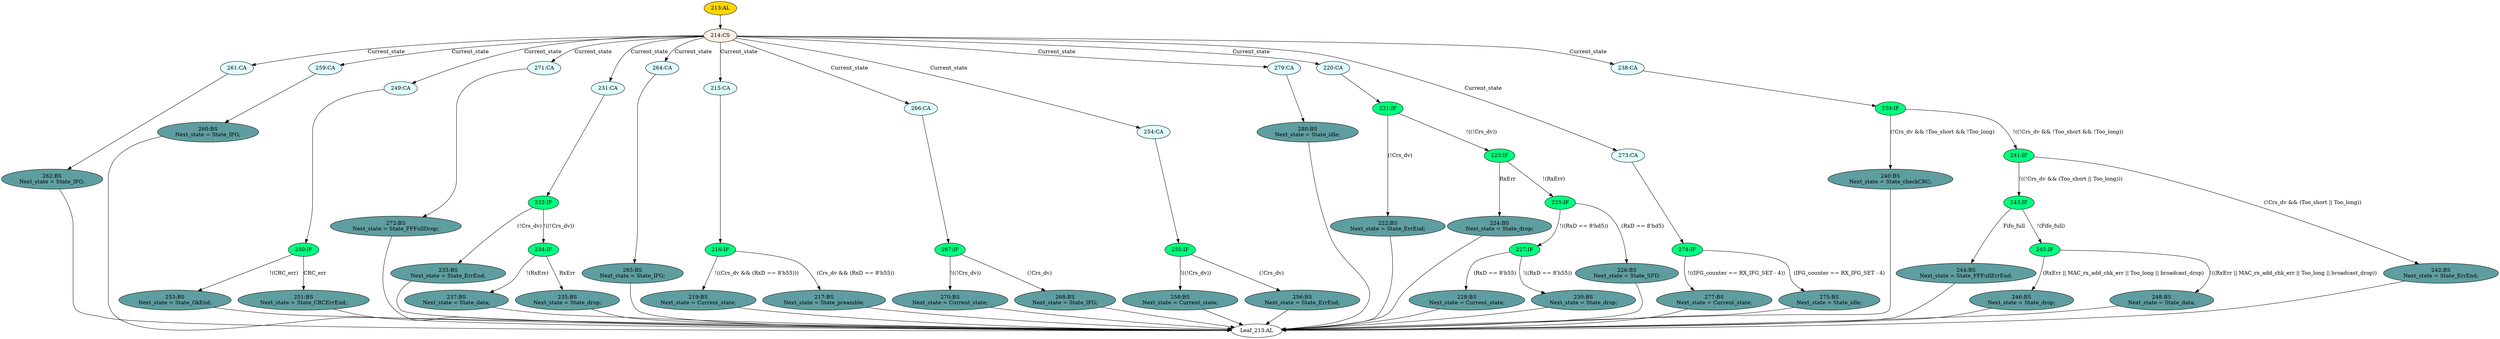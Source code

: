 strict digraph "" {
	node [label="\N"];
	"260:BS"	 [ast="<pyverilog.vparser.ast.BlockingSubstitution object at 0x7fbb47408c90>",
		fillcolor=cadetblue,
		label="260:BS
Next_state = State_IFG;",
		statements="[<pyverilog.vparser.ast.BlockingSubstitution object at 0x7fbb47408c90>]",
		style=filled,
		typ=BlockingSubstitution];
	"Leaf_213:AL"	 [def_var="['Next_state']",
		label="Leaf_213:AL"];
	"260:BS" -> "Leaf_213:AL"	 [cond="[]",
		lineno=None];
	"240:BS"	 [ast="<pyverilog.vparser.ast.BlockingSubstitution object at 0x7fbb47426290>",
		fillcolor=cadetblue,
		label="240:BS
Next_state = State_checkCRC;",
		statements="[<pyverilog.vparser.ast.BlockingSubstitution object at 0x7fbb47426290>]",
		style=filled,
		typ=BlockingSubstitution];
	"240:BS" -> "Leaf_213:AL"	 [cond="[]",
		lineno=None];
	"246:BS"	 [ast="<pyverilog.vparser.ast.BlockingSubstitution object at 0x7fbb4740f3d0>",
		fillcolor=cadetblue,
		label="246:BS
Next_state = State_drop;",
		statements="[<pyverilog.vparser.ast.BlockingSubstitution object at 0x7fbb4740f3d0>]",
		style=filled,
		typ=BlockingSubstitution];
	"246:BS" -> "Leaf_213:AL"	 [cond="[]",
		lineno=None];
	"255:IF"	 [ast="<pyverilog.vparser.ast.IfStatement object at 0x7fbb4740f510>",
		fillcolor=springgreen,
		label="255:IF",
		statements="[]",
		style=filled,
		typ=IfStatement];
	"258:BS"	 [ast="<pyverilog.vparser.ast.BlockingSubstitution object at 0x7fbb4740f590>",
		fillcolor=cadetblue,
		label="258:BS
Next_state = Current_state;",
		statements="[<pyverilog.vparser.ast.BlockingSubstitution object at 0x7fbb4740f590>]",
		style=filled,
		typ=BlockingSubstitution];
	"255:IF" -> "258:BS"	 [cond="['Crs_dv']",
		label="!((!Crs_dv))",
		lineno=255];
	"256:BS"	 [ast="<pyverilog.vparser.ast.BlockingSubstitution object at 0x7fbb4740f750>",
		fillcolor=cadetblue,
		label="256:BS
Next_state = State_ErrEnd;",
		statements="[<pyverilog.vparser.ast.BlockingSubstitution object at 0x7fbb4740f750>]",
		style=filled,
		typ=BlockingSubstitution];
	"255:IF" -> "256:BS"	 [cond="['Crs_dv']",
		label="(!Crs_dv)",
		lineno=255];
	"250:IF"	 [ast="<pyverilog.vparser.ast.IfStatement object at 0x7fbb4740f950>",
		fillcolor=springgreen,
		label="250:IF",
		statements="[]",
		style=filled,
		typ=IfStatement];
	"253:BS"	 [ast="<pyverilog.vparser.ast.BlockingSubstitution object at 0x7fbb4740f990>",
		fillcolor=cadetblue,
		label="253:BS
Next_state = State_OkEnd;",
		statements="[<pyverilog.vparser.ast.BlockingSubstitution object at 0x7fbb4740f990>]",
		style=filled,
		typ=BlockingSubstitution];
	"250:IF" -> "253:BS"	 [cond="['CRC_err']",
		label="!(CRC_err)",
		lineno=250];
	"251:BS"	 [ast="<pyverilog.vparser.ast.BlockingSubstitution object at 0x7fbb4740fad0>",
		fillcolor=cadetblue,
		label="251:BS
Next_state = State_CRCErrEnd;",
		statements="[<pyverilog.vparser.ast.BlockingSubstitution object at 0x7fbb4740fad0>]",
		style=filled,
		typ=BlockingSubstitution];
	"250:IF" -> "251:BS"	 [cond="['CRC_err']",
		label=CRC_err,
		lineno=250];
	"261:CA"	 [ast="<pyverilog.vparser.ast.Case object at 0x7fbb4740fc90>",
		fillcolor=lightcyan,
		label="261:CA",
		statements="[]",
		style=filled,
		typ=Case];
	"262:BS"	 [ast="<pyverilog.vparser.ast.BlockingSubstitution object at 0x7fbb4740fd50>",
		fillcolor=cadetblue,
		label="262:BS
Next_state = State_IFG;",
		statements="[<pyverilog.vparser.ast.BlockingSubstitution object at 0x7fbb4740fd50>]",
		style=filled,
		typ=BlockingSubstitution];
	"261:CA" -> "262:BS"	 [cond="[]",
		lineno=None];
	"259:CA"	 [ast="<pyverilog.vparser.ast.Case object at 0x7fbb4740fe90>",
		fillcolor=lightcyan,
		label="259:CA",
		statements="[]",
		style=filled,
		typ=Case];
	"259:CA" -> "260:BS"	 [cond="[]",
		lineno=None];
	"237:BS"	 [ast="<pyverilog.vparser.ast.BlockingSubstitution object at 0x7fbb4741d450>",
		fillcolor=cadetblue,
		label="237:BS
Next_state = State_data;",
		statements="[<pyverilog.vparser.ast.BlockingSubstitution object at 0x7fbb4741d450>]",
		style=filled,
		typ=BlockingSubstitution];
	"237:BS" -> "Leaf_213:AL"	 [cond="[]",
		lineno=None];
	"227:IF"	 [ast="<pyverilog.vparser.ast.IfStatement object at 0x7fbb4740ff10>",
		fillcolor=springgreen,
		label="227:IF",
		statements="[]",
		style=filled,
		typ=IfStatement];
	"228:BS"	 [ast="<pyverilog.vparser.ast.BlockingSubstitution object at 0x7fbb4740f110>",
		fillcolor=cadetblue,
		label="228:BS
Next_state = Current_state;",
		statements="[<pyverilog.vparser.ast.BlockingSubstitution object at 0x7fbb4740f110>]",
		style=filled,
		typ=BlockingSubstitution];
	"227:IF" -> "228:BS"	 [cond="['RxD']",
		label="(RxD == 8'h55)",
		lineno=227];
	"230:BS"	 [ast="<pyverilog.vparser.ast.BlockingSubstitution object at 0x7fbb4740f290>",
		fillcolor=cadetblue,
		label="230:BS
Next_state = State_drop;",
		statements="[<pyverilog.vparser.ast.BlockingSubstitution object at 0x7fbb4740f290>]",
		style=filled,
		typ=BlockingSubstitution];
	"227:IF" -> "230:BS"	 [cond="['RxD']",
		label="!((RxD == 8'h55))",
		lineno=227];
	"249:CA"	 [ast="<pyverilog.vparser.ast.Case object at 0x7fbb47426610>",
		fillcolor=lightcyan,
		label="249:CA",
		statements="[]",
		style=filled,
		typ=Case];
	"249:CA" -> "250:IF"	 [cond="[]",
		lineno=None];
	"267:IF"	 [ast="<pyverilog.vparser.ast.IfStatement object at 0x7fbb47413190>",
		fillcolor=springgreen,
		label="267:IF",
		statements="[]",
		style=filled,
		typ=IfStatement];
	"270:BS"	 [ast="<pyverilog.vparser.ast.BlockingSubstitution object at 0x7fbb474131d0>",
		fillcolor=cadetblue,
		label="270:BS
Next_state = Current_state;",
		statements="[<pyverilog.vparser.ast.BlockingSubstitution object at 0x7fbb474131d0>]",
		style=filled,
		typ=BlockingSubstitution];
	"267:IF" -> "270:BS"	 [cond="['Crs_dv']",
		label="!((!Crs_dv))",
		lineno=267];
	"268:BS"	 [ast="<pyverilog.vparser.ast.BlockingSubstitution object at 0x7fbb47413350>",
		fillcolor=cadetblue,
		label="268:BS
Next_state = State_IFG;",
		statements="[<pyverilog.vparser.ast.BlockingSubstitution object at 0x7fbb47413350>]",
		style=filled,
		typ=BlockingSubstitution];
	"267:IF" -> "268:BS"	 [cond="['Crs_dv']",
		label="(!Crs_dv)",
		lineno=267];
	"219:BS"	 [ast="<pyverilog.vparser.ast.BlockingSubstitution object at 0x7fbb47413510>",
		fillcolor=cadetblue,
		label="219:BS
Next_state = Current_state;",
		statements="[<pyverilog.vparser.ast.BlockingSubstitution object at 0x7fbb47413510>]",
		style=filled,
		typ=BlockingSubstitution];
	"219:BS" -> "Leaf_213:AL"	 [cond="[]",
		lineno=None];
	"272:BS"	 [ast="<pyverilog.vparser.ast.BlockingSubstitution object at 0x7fbb47413690>",
		fillcolor=cadetblue,
		label="272:BS
Next_state = State_FFFullDrop;",
		statements="[<pyverilog.vparser.ast.BlockingSubstitution object at 0x7fbb47413690>]",
		style=filled,
		typ=BlockingSubstitution];
	"272:BS" -> "Leaf_213:AL"	 [cond="[]",
		lineno=None];
	"213:AL"	 [ast="<pyverilog.vparser.ast.Always object at 0x7fbb47413e10>",
		clk_sens=False,
		fillcolor=gold,
		label="213:AL",
		sens="['Current_state']",
		statements="[]",
		style=filled,
		typ=Always,
		use_var="['Fifo_full', 'RX_IFG_SET', 'Current_state', 'RxErr', 'Too_short', 'MAC_rx_add_chk_err', 'CRC_err', 'broadcast_drop', 'IFG_counter', '\
Too_long', 'RxD', 'Crs_dv']"];
	"214:CS"	 [ast="<pyverilog.vparser.ast.CaseStatement object at 0x7fbb47413ed0>",
		fillcolor=linen,
		label="214:CS",
		statements="[]",
		style=filled,
		typ=CaseStatement];
	"213:AL" -> "214:CS"	 [cond="[]",
		lineno=None];
	"277:BS"	 [ast="<pyverilog.vparser.ast.BlockingSubstitution object at 0x7fbb47426bd0>",
		fillcolor=cadetblue,
		label="277:BS
Next_state = Current_state;",
		statements="[<pyverilog.vparser.ast.BlockingSubstitution object at 0x7fbb47426bd0>]",
		style=filled,
		typ=BlockingSubstitution];
	"277:BS" -> "Leaf_213:AL"	 [cond="[]",
		lineno=None];
	"262:BS" -> "Leaf_213:AL"	 [cond="[]",
		lineno=None];
	"224:BS"	 [ast="<pyverilog.vparser.ast.BlockingSubstitution object at 0x7fbb47413050>",
		fillcolor=cadetblue,
		label="224:BS
Next_state = State_drop;",
		statements="[<pyverilog.vparser.ast.BlockingSubstitution object at 0x7fbb47413050>]",
		style=filled,
		typ=BlockingSubstitution];
	"224:BS" -> "Leaf_213:AL"	 [cond="[]",
		lineno=None];
	"221:IF"	 [ast="<pyverilog.vparser.ast.IfStatement object at 0x7fbb47413850>",
		fillcolor=springgreen,
		label="221:IF",
		statements="[]",
		style=filled,
		typ=IfStatement];
	"222:BS"	 [ast="<pyverilog.vparser.ast.BlockingSubstitution object at 0x7fbb47413b50>",
		fillcolor=cadetblue,
		label="222:BS
Next_state = State_ErrEnd;",
		statements="[<pyverilog.vparser.ast.BlockingSubstitution object at 0x7fbb47413b50>]",
		style=filled,
		typ=BlockingSubstitution];
	"221:IF" -> "222:BS"	 [cond="['Crs_dv']",
		label="(!Crs_dv)",
		lineno=221];
	"223:IF"	 [ast="<pyverilog.vparser.ast.IfStatement object at 0x7fbb47413890>",
		fillcolor=springgreen,
		label="223:IF",
		statements="[]",
		style=filled,
		typ=IfStatement];
	"221:IF" -> "223:IF"	 [cond="['Crs_dv']",
		label="!((!Crs_dv))",
		lineno=221];
	"275:BS"	 [ast="<pyverilog.vparser.ast.BlockingSubstitution object at 0x7fbb47426d90>",
		fillcolor=cadetblue,
		label="275:BS
Next_state = State_idle;",
		statements="[<pyverilog.vparser.ast.BlockingSubstitution object at 0x7fbb47426d90>]",
		style=filled,
		typ=BlockingSubstitution];
	"275:BS" -> "Leaf_213:AL"	 [cond="[]",
		lineno=None];
	"271:CA"	 [ast="<pyverilog.vparser.ast.Case object at 0x7fbb47426a10>",
		fillcolor=lightcyan,
		label="271:CA",
		statements="[]",
		style=filled,
		typ=Case];
	"271:CA" -> "272:BS"	 [cond="[]",
		lineno=None];
	"231:CA"	 [ast="<pyverilog.vparser.ast.Case object at 0x7fbb4741d350>",
		fillcolor=lightcyan,
		label="231:CA",
		statements="[]",
		style=filled,
		typ=Case];
	"232:IF"	 [ast="<pyverilog.vparser.ast.IfStatement object at 0x7fbb4741d410>",
		fillcolor=springgreen,
		label="232:IF",
		statements="[]",
		style=filled,
		typ=IfStatement];
	"231:CA" -> "232:IF"	 [cond="[]",
		lineno=None];
	"280:BS"	 [ast="<pyverilog.vparser.ast.BlockingSubstitution object at 0x7fbb4742f090>",
		fillcolor=cadetblue,
		label="280:BS
Next_state = State_idle;",
		statements="[<pyverilog.vparser.ast.BlockingSubstitution object at 0x7fbb4742f090>]",
		style=filled,
		typ=BlockingSubstitution];
	"280:BS" -> "Leaf_213:AL"	 [cond="[]",
		lineno=None];
	"216:IF"	 [ast="<pyverilog.vparser.ast.IfStatement object at 0x7fbb4741d090>",
		fillcolor=springgreen,
		label="216:IF",
		statements="[]",
		style=filled,
		typ=IfStatement];
	"216:IF" -> "219:BS"	 [cond="['Crs_dv', 'RxD']",
		label="!((Crs_dv && (RxD == 8'h55)))",
		lineno=216];
	"217:BS"	 [ast="<pyverilog.vparser.ast.BlockingSubstitution object at 0x7fbb4741d050>",
		fillcolor=cadetblue,
		label="217:BS
Next_state = State_preamble;",
		statements="[<pyverilog.vparser.ast.BlockingSubstitution object at 0x7fbb4741d050>]",
		style=filled,
		typ=BlockingSubstitution];
	"216:IF" -> "217:BS"	 [cond="['Crs_dv', 'RxD']",
		label="(Crs_dv && (RxD == 8'h55))",
		lineno=216];
	"274:IF"	 [ast="<pyverilog.vparser.ast.IfStatement object at 0x7fbb47426b90>",
		fillcolor=springgreen,
		label="274:IF",
		statements="[]",
		style=filled,
		typ=IfStatement];
	"274:IF" -> "277:BS"	 [cond="['IFG_counter', 'RX_IFG_SET']",
		label="!((IFG_counter == RX_IFG_SET - 4))",
		lineno=274];
	"274:IF" -> "275:BS"	 [cond="['IFG_counter', 'RX_IFG_SET']",
		label="(IFG_counter == RX_IFG_SET - 4)",
		lineno=274];
	"265:BS"	 [ast="<pyverilog.vparser.ast.BlockingSubstitution object at 0x7fbb47426810>",
		fillcolor=cadetblue,
		label="265:BS
Next_state = State_IFG;",
		statements="[<pyverilog.vparser.ast.BlockingSubstitution object at 0x7fbb47426810>]",
		style=filled,
		typ=BlockingSubstitution];
	"265:BS" -> "Leaf_213:AL"	 [cond="[]",
		lineno=None];
	"248:BS"	 [ast="<pyverilog.vparser.ast.BlockingSubstitution object at 0x7fbb4741da50>",
		fillcolor=cadetblue,
		label="248:BS
Next_state = State_data;",
		statements="[<pyverilog.vparser.ast.BlockingSubstitution object at 0x7fbb4741da50>]",
		style=filled,
		typ=BlockingSubstitution];
	"248:BS" -> "Leaf_213:AL"	 [cond="[]",
		lineno=None];
	"264:CA"	 [ast="<pyverilog.vparser.ast.Case object at 0x7fbb47426750>",
		fillcolor=lightcyan,
		label="264:CA",
		statements="[]",
		style=filled,
		typ=Case];
	"264:CA" -> "265:BS"	 [cond="[]",
		lineno=None];
	"258:BS" -> "Leaf_213:AL"	 [cond="[]",
		lineno=None];
	"217:BS" -> "Leaf_213:AL"	 [cond="[]",
		lineno=None];
	"256:BS" -> "Leaf_213:AL"	 [cond="[]",
		lineno=None];
	"215:CA"	 [ast="<pyverilog.vparser.ast.Case object at 0x7fbb47413f90>",
		fillcolor=lightcyan,
		label="215:CA",
		statements="[]",
		style=filled,
		typ=Case];
	"215:CA" -> "216:IF"	 [cond="[]",
		lineno=None];
	"266:CA"	 [ast="<pyverilog.vparser.ast.Case object at 0x7fbb47426950>",
		fillcolor=lightcyan,
		label="266:CA",
		statements="[]",
		style=filled,
		typ=Case];
	"266:CA" -> "267:IF"	 [cond="[]",
		lineno=None];
	"241:IF"	 [ast="<pyverilog.vparser.ast.IfStatement object at 0x7fbb4741d9d0>",
		fillcolor=springgreen,
		label="241:IF",
		statements="[]",
		style=filled,
		typ=IfStatement];
	"243:IF"	 [ast="<pyverilog.vparser.ast.IfStatement object at 0x7fbb4741da10>",
		fillcolor=springgreen,
		label="243:IF",
		statements="[]",
		style=filled,
		typ=IfStatement];
	"241:IF" -> "243:IF"	 [cond="['Crs_dv', 'Too_short', 'Too_long']",
		label="!((!Crs_dv && (Too_short || Too_long)))",
		lineno=241];
	"242:BS"	 [ast="<pyverilog.vparser.ast.BlockingSubstitution object at 0x7fbb4741df50>",
		fillcolor=cadetblue,
		label="242:BS
Next_state = State_ErrEnd;",
		statements="[<pyverilog.vparser.ast.BlockingSubstitution object at 0x7fbb4741df50>]",
		style=filled,
		typ=BlockingSubstitution];
	"241:IF" -> "242:BS"	 [cond="['Crs_dv', 'Too_short', 'Too_long']",
		label="(!Crs_dv && (Too_short || Too_long))",
		lineno=241];
	"254:CA"	 [ast="<pyverilog.vparser.ast.Case object at 0x7fbb474266d0>",
		fillcolor=lightcyan,
		label="254:CA",
		statements="[]",
		style=filled,
		typ=Case];
	"254:CA" -> "255:IF"	 [cond="[]",
		lineno=None];
	"233:BS"	 [ast="<pyverilog.vparser.ast.BlockingSubstitution object at 0x7fbb4741d710>",
		fillcolor=cadetblue,
		label="233:BS
Next_state = State_ErrEnd;",
		statements="[<pyverilog.vparser.ast.BlockingSubstitution object at 0x7fbb4741d710>]",
		style=filled,
		typ=BlockingSubstitution];
	"233:BS" -> "Leaf_213:AL"	 [cond="[]",
		lineno=None];
	"225:IF"	 [ast="<pyverilog.vparser.ast.IfStatement object at 0x7fbb474138d0>",
		fillcolor=springgreen,
		label="225:IF",
		statements="[]",
		style=filled,
		typ=IfStatement];
	"225:IF" -> "227:IF"	 [cond="['RxD']",
		label="!((RxD == 8'hd5))",
		lineno=225];
	"226:BS"	 [ast="<pyverilog.vparser.ast.BlockingSubstitution object at 0x7fbb47413910>",
		fillcolor=cadetblue,
		label="226:BS
Next_state = State_SFD;",
		statements="[<pyverilog.vparser.ast.BlockingSubstitution object at 0x7fbb47413910>]",
		style=filled,
		typ=BlockingSubstitution];
	"225:IF" -> "226:BS"	 [cond="['RxD']",
		label="(RxD == 8'hd5)",
		lineno=225];
	"226:BS" -> "Leaf_213:AL"	 [cond="[]",
		lineno=None];
	"222:BS" -> "Leaf_213:AL"	 [cond="[]",
		lineno=None];
	"244:BS"	 [ast="<pyverilog.vparser.ast.BlockingSubstitution object at 0x7fbb4741ddd0>",
		fillcolor=cadetblue,
		label="244:BS
Next_state = State_FFFullErrEnd;",
		statements="[<pyverilog.vparser.ast.BlockingSubstitution object at 0x7fbb4741ddd0>]",
		style=filled,
		typ=BlockingSubstitution];
	"243:IF" -> "244:BS"	 [cond="['Fifo_full']",
		label=Fifo_full,
		lineno=243];
	"245:IF"	 [ast="<pyverilog.vparser.ast.IfStatement object at 0x7fbb4741da90>",
		fillcolor=springgreen,
		label="245:IF",
		statements="[]",
		style=filled,
		typ=IfStatement];
	"243:IF" -> "245:IF"	 [cond="['Fifo_full']",
		label="!(Fifo_full)",
		lineno=243];
	"234:IF"	 [ast="<pyverilog.vparser.ast.IfStatement object at 0x7fbb4741d3d0>",
		fillcolor=springgreen,
		label="234:IF",
		statements="[]",
		style=filled,
		typ=IfStatement];
	"234:IF" -> "237:BS"	 [cond="['RxErr']",
		label="!(RxErr)",
		lineno=234];
	"235:BS"	 [ast="<pyverilog.vparser.ast.BlockingSubstitution object at 0x7fbb4741d590>",
		fillcolor=cadetblue,
		label="235:BS
Next_state = State_drop;",
		statements="[<pyverilog.vparser.ast.BlockingSubstitution object at 0x7fbb4741d590>]",
		style=filled,
		typ=BlockingSubstitution];
	"234:IF" -> "235:BS"	 [cond="['RxErr']",
		label=RxErr,
		lineno=234];
	"279:CA"	 [ast="<pyverilog.vparser.ast.Case object at 0x7fbb4742f050>",
		fillcolor=lightcyan,
		label="279:CA",
		statements="[]",
		style=filled,
		typ=Case];
	"279:CA" -> "280:BS"	 [cond="[]",
		lineno=None];
	"253:BS" -> "Leaf_213:AL"	 [cond="[]",
		lineno=None];
	"220:CA"	 [ast="<pyverilog.vparser.ast.Case object at 0x7fbb47408190>",
		fillcolor=lightcyan,
		label="220:CA",
		statements="[]",
		style=filled,
		typ=Case];
	"220:CA" -> "221:IF"	 [cond="[]",
		lineno=None];
	"242:BS" -> "Leaf_213:AL"	 [cond="[]",
		lineno=None];
	"273:CA"	 [ast="<pyverilog.vparser.ast.Case object at 0x7fbb47426b10>",
		fillcolor=lightcyan,
		label="273:CA",
		statements="[]",
		style=filled,
		typ=Case];
	"273:CA" -> "274:IF"	 [cond="[]",
		lineno=None];
	"239:IF"	 [ast="<pyverilog.vparser.ast.IfStatement object at 0x7fbb4741d990>",
		fillcolor=springgreen,
		label="239:IF",
		statements="[]",
		style=filled,
		typ=IfStatement];
	"239:IF" -> "240:BS"	 [cond="['Crs_dv', 'Too_short', 'Too_long']",
		label="(!Crs_dv && !Too_short && !Too_long)",
		lineno=239];
	"239:IF" -> "241:IF"	 [cond="['Crs_dv', 'Too_short', 'Too_long']",
		label="!((!Crs_dv && !Too_short && !Too_long))",
		lineno=239];
	"228:BS" -> "Leaf_213:AL"	 [cond="[]",
		lineno=None];
	"251:BS" -> "Leaf_213:AL"	 [cond="[]",
		lineno=None];
	"232:IF" -> "233:BS"	 [cond="['Crs_dv']",
		label="(!Crs_dv)",
		lineno=232];
	"232:IF" -> "234:IF"	 [cond="['Crs_dv']",
		label="!((!Crs_dv))",
		lineno=232];
	"244:BS" -> "Leaf_213:AL"	 [cond="[]",
		lineno=None];
	"235:BS" -> "Leaf_213:AL"	 [cond="[]",
		lineno=None];
	"214:CS" -> "261:CA"	 [cond="['Current_state']",
		label=Current_state,
		lineno=214];
	"214:CS" -> "259:CA"	 [cond="['Current_state']",
		label=Current_state,
		lineno=214];
	"214:CS" -> "249:CA"	 [cond="['Current_state']",
		label=Current_state,
		lineno=214];
	"214:CS" -> "271:CA"	 [cond="['Current_state']",
		label=Current_state,
		lineno=214];
	"214:CS" -> "231:CA"	 [cond="['Current_state']",
		label=Current_state,
		lineno=214];
	"214:CS" -> "264:CA"	 [cond="['Current_state']",
		label=Current_state,
		lineno=214];
	"214:CS" -> "215:CA"	 [cond="['Current_state']",
		label=Current_state,
		lineno=214];
	"214:CS" -> "266:CA"	 [cond="['Current_state']",
		label=Current_state,
		lineno=214];
	"214:CS" -> "254:CA"	 [cond="['Current_state']",
		label=Current_state,
		lineno=214];
	"214:CS" -> "279:CA"	 [cond="['Current_state']",
		label=Current_state,
		lineno=214];
	"214:CS" -> "220:CA"	 [cond="['Current_state']",
		label=Current_state,
		lineno=214];
	"214:CS" -> "273:CA"	 [cond="['Current_state']",
		label=Current_state,
		lineno=214];
	"238:CA"	 [ast="<pyverilog.vparser.ast.Case object at 0x7fbb4741d910>",
		fillcolor=lightcyan,
		label="238:CA",
		statements="[]",
		style=filled,
		typ=Case];
	"214:CS" -> "238:CA"	 [cond="['Current_state']",
		label=Current_state,
		lineno=214];
	"230:BS" -> "Leaf_213:AL"	 [cond="[]",
		lineno=None];
	"270:BS" -> "Leaf_213:AL"	 [cond="[]",
		lineno=None];
	"268:BS" -> "Leaf_213:AL"	 [cond="[]",
		lineno=None];
	"245:IF" -> "246:BS"	 [cond="['RxErr', 'MAC_rx_add_chk_err', 'Too_long', 'broadcast_drop']",
		label="(RxErr || MAC_rx_add_chk_err || Too_long || broadcast_drop)",
		lineno=245];
	"245:IF" -> "248:BS"	 [cond="['RxErr', 'MAC_rx_add_chk_err', 'Too_long', 'broadcast_drop']",
		label="!((RxErr || MAC_rx_add_chk_err || Too_long || broadcast_drop))",
		lineno=245];
	"238:CA" -> "239:IF"	 [cond="[]",
		lineno=None];
	"223:IF" -> "224:BS"	 [cond="['RxErr']",
		label=RxErr,
		lineno=223];
	"223:IF" -> "225:IF"	 [cond="['RxErr']",
		label="!(RxErr)",
		lineno=223];
}
